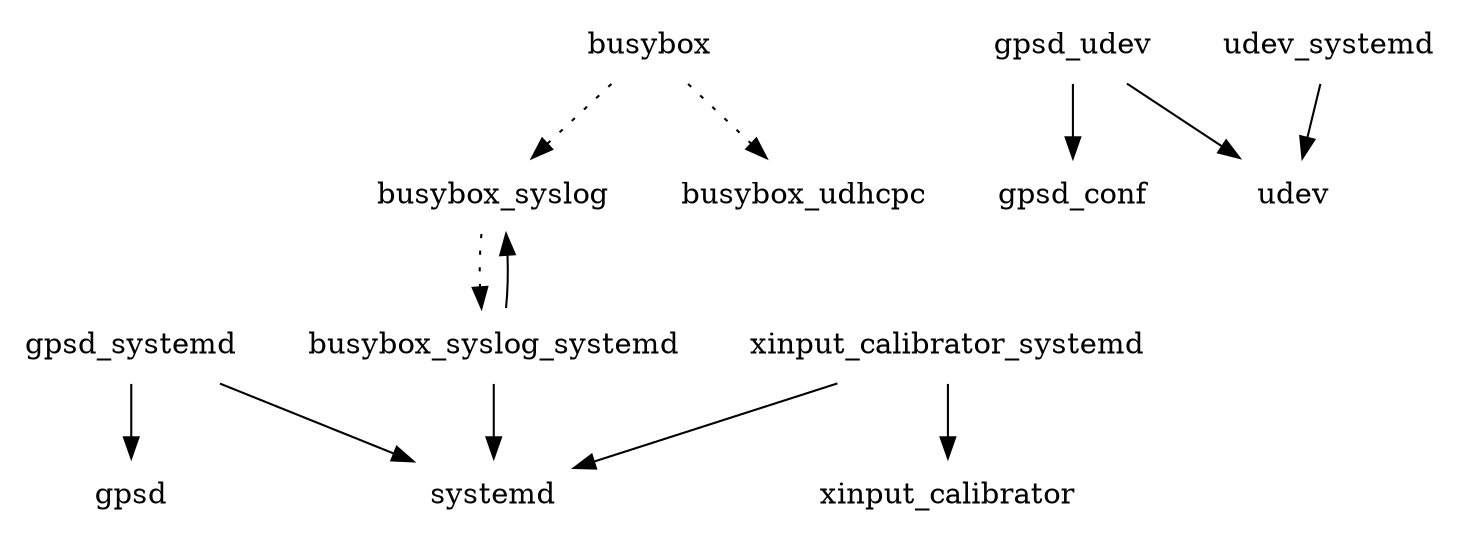digraph depends {
    node [shape=plaintext]
busybox -> busybox_syslog [style=dotted];
busybox -> busybox_udhcpc [style=dotted];
busybox_syslog -> busybox_syslog_systemd [style=dotted];
busybox_syslog_systemd -> busybox_syslog;
busybox_syslog_systemd -> systemd;
gpsd_systemd -> gpsd;
gpsd_systemd -> systemd;
gpsd_udev -> gpsd_conf;
gpsd_udev -> udev;
udev_systemd -> udev;
xinput_calibrator_systemd -> systemd;
xinput_calibrator_systemd -> xinput_calibrator;
}
